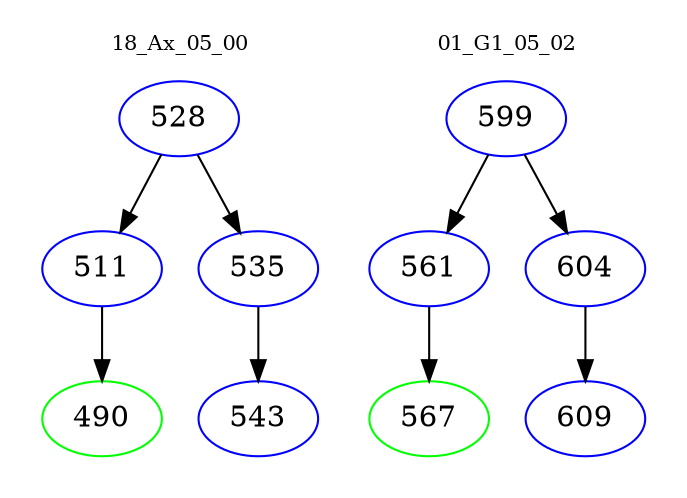 digraph{
subgraph cluster_0 {
color = white
label = "18_Ax_05_00";
fontsize=10;
T0_528 [label="528", color="blue"]
T0_528 -> T0_511 [color="black"]
T0_511 [label="511", color="blue"]
T0_511 -> T0_490 [color="black"]
T0_490 [label="490", color="green"]
T0_528 -> T0_535 [color="black"]
T0_535 [label="535", color="blue"]
T0_535 -> T0_543 [color="black"]
T0_543 [label="543", color="blue"]
}
subgraph cluster_1 {
color = white
label = "01_G1_05_02";
fontsize=10;
T1_599 [label="599", color="blue"]
T1_599 -> T1_561 [color="black"]
T1_561 [label="561", color="blue"]
T1_561 -> T1_567 [color="black"]
T1_567 [label="567", color="green"]
T1_599 -> T1_604 [color="black"]
T1_604 [label="604", color="blue"]
T1_604 -> T1_609 [color="black"]
T1_609 [label="609", color="blue"]
}
}
